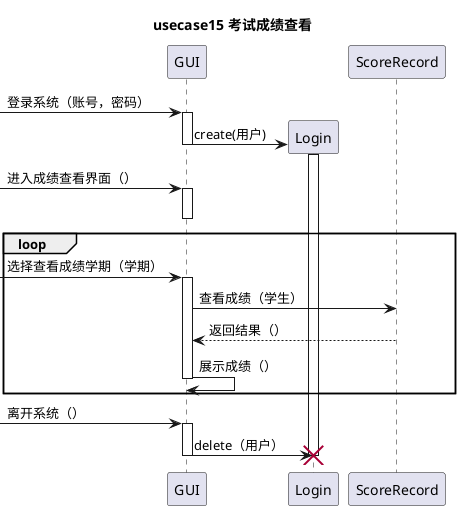 @startuml
title usecase15 **考试成绩查看**


[-> GUI : 登录系统（账号，密码）
activate GUI
create Login
GUI -> Login : create(用户)
activate Login
deactivate GUI

[-> GUI : 进入成绩查看界面（）
activate GUI
deactivate GUI

loop
[-> GUI : 选择查看成绩学期（学期）
activate GUI
GUI -> ScoreRecord : 查看成绩（学生）
ScoreRecord --> GUI : 返回结果（）
GUI -> GUI : 展示成绩（）
deactivate GUI
end

[-> GUI : 离开系统（）
activate GUI

GUI -> Login : delete（用户）
destroy Login
deactivate GUI
@enduml